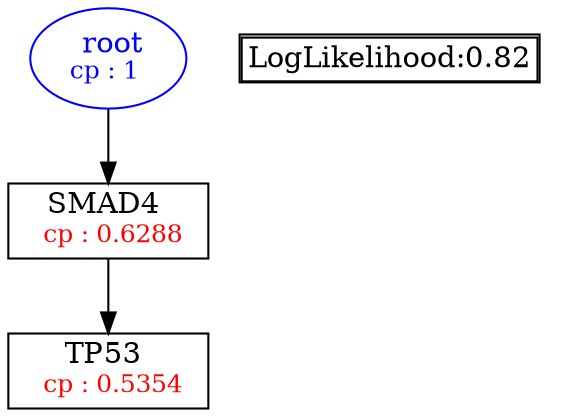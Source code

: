 digraph tree {
    "root" [label=<<font color='Blue'> root</font><br/><font color='Blue' POINT-SIZE='12'>cp : 1 </font>>, shape=oval, color=Blue];
    "S2" [label =<SMAD4 <br/> <font color='Red' POINT-SIZE='12'> cp : 0.6288 </font>>, shape=box];
    "S1" [label =<TP53 <br/> <font color='Red' POINT-SIZE='12'> cp : 0.5354 </font>>, shape=box];
    "root" -> "S2";
    "S2" -> "S1";

    node[shape=plaintext]
    fontsize="10"
    struct1 [label=
    <<TABLE BORDER="1" CELLBORDER="1" CELLSPACING="0" >
    <TR><TD ALIGN="LEFT">LogLikelihood:0.82</TD></TR>
    </TABLE>>];

}
